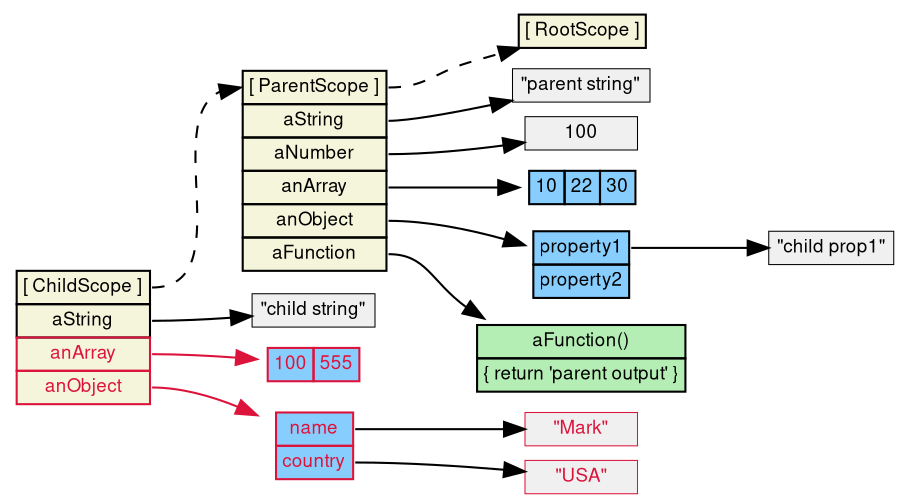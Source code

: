 digraph d {
	rankdir=LR
	nodesep=0.1
	node [shape=Mrecord, fontname="Helvetica,Sans", fontsize=9, penwidth=0.5, margin="0.05, 0.04", height="0.2" ]

  /* scopes */
  node [shape=plaintext];
  root [label=<<table bgcolor="beige" border="0" cellborder="1" cellpadding="2" cellspacing="0">
  <tr><td port="proto">[ RootScope ]</td></tr></table>>]
  parent [label=<<table bgcolor="beige" border="0" cellborder="1" cellpadding="2" cellspacing="0">
  <tr><td port="proto">[ ParentScope ]</td></tr>
  <tr><td port="aString">aString</td></tr>
  <tr><td port="aNumber">aNumber</td></tr>
  <tr><td port="anArray">anArray</td></tr>
  <tr><td port="anObject">anObject</td></tr>
  <tr><td port="aFunction">aFunction</td></tr>
  </table>>]
  child [label=<<table bgcolor="beige" border="0" cellborder="1" cellpadding="2" cellspacing="0">
  <tr><td port="proto">[ ChildScope ]</td></tr>
  <tr><td port="aString">aString</td></tr>
  <tr><td port="anArray" color="crimson"><font color="crimson">anArray</font></td></tr>
  <tr><td port="anObject" color="crimson"><font color="crimson">anObject</font></td></tr>
  </table>>]

  /* objects */
  anArray [label=<<table bgcolor="skyblue1" border="0" cellborder="1" cellpadding="2" cellspacing="0">
  <tr><td port="index0">10</td><td>22</td><td>30</td></tr></table>>]
  anObject [label=<<table bgcolor="skyblue1" border="0" cellborder="1" cellpadding="2" cellspacing="0">
  <tr><td port="prop1">property1</td></tr>
  <tr><td port="prop2">property2</td></tr></table>>]
  anArrayC [label=<<table bgcolor="skyblue1" color="crimson" border="0" cellborder="1" cellpadding="2" cellspacing="0">
  <tr>
    <td port="index0"><font color="crimson"><font point-size="9">100</font></font></td>
    <td><font color="crimson">555</font></td></tr></table>>]
  anObjectC [label=<<table bgcolor="skyblue1" color="crimson" border="0" cellborder="1" cellpadding="2" cellspacing="0">
  <tr><td port="name" cellspacing="1"><font color="crimson"><font point-size="9">name</font></font></td></tr>
  <tr><td port="country"><font color="crimson">country</font></td></tr></table>>]
  
  /* functions */
  aFunction [label=<<table bgcolor="darkseagreen2" border="0" cellborder="1" cellpadding="2" cellspacing="0">
  <tr><td>aFunction()</td></tr>
  <tr><td>{ return 'parent output' }</td></tr></table>>]
  
  /* literals */
  node [fillcolor=gray94, shape=box, style=filled]
  aString [label="\"parent string\""]
  aStringC [label="\"child string\""]
  aNumber [label="100"]
  prop1 [label="\"child prop1\""]
  node [color=crimson, fontcolor=crimson]
  name [label="\"Mark\""]
  country [label="\"USA\""]
  
  /* references */
  parent:proto -> root:proto [style = dashed]
  child:proto -> parent:proto [style = dashed]
    child:aString -> aStringC 
    child:anArray -> anArrayC   [color=crimson]
    child:anObject -> anObjectC [color=crimson]
  parent:aString -> aString
  parent:aNumber -> aNumber
  parent:anArray -> anArray
  parent:anObject -> anObject
    anObject:prop1 -> prop1
  parent:aFunction -> aFunction
  anObjectC:name -> name
  anObjectC:country -> country
}
